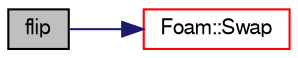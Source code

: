 digraph "flip"
{
  bgcolor="transparent";
  edge [fontname="FreeSans",fontsize="10",labelfontname="FreeSans",labelfontsize="10"];
  node [fontname="FreeSans",fontsize="10",shape=record];
  rankdir="LR";
  Node586 [label="flip",height=0.2,width=0.4,color="black", fillcolor="grey75", style="filled", fontcolor="black"];
  Node586 -> Node587 [color="midnightblue",fontsize="10",style="solid",fontname="FreeSans"];
  Node587 [label="Foam::Swap",height=0.2,width=0.4,color="red",URL="$a21124.html#ac6e6a40a7bda559df02d5ab6cc6f7e00"];
}
